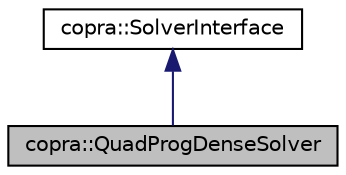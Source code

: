 digraph "copra::QuadProgDenseSolver"
{
 // LATEX_PDF_SIZE
  edge [fontname="Helvetica",fontsize="10",labelfontname="Helvetica",labelfontsize="10"];
  node [fontname="Helvetica",fontsize="10",shape=record];
  Node1 [label="copra::QuadProgDenseSolver",height=0.2,width=0.4,color="black", fillcolor="grey75", style="filled", fontcolor="black",tooltip="QuadProg solver for dense matrix."];
  Node2 -> Node1 [dir="back",color="midnightblue",fontsize="10",style="solid",fontname="Helvetica"];
  Node2 [label="copra::SolverInterface",height=0.2,width=0.4,color="black", fillcolor="white", style="filled",URL="$classcopra_1_1SolverInterface.html",tooltip="An interface to the quadratic solvers. This interface is more like a pseudo-interface (it is not an a..."];
}
